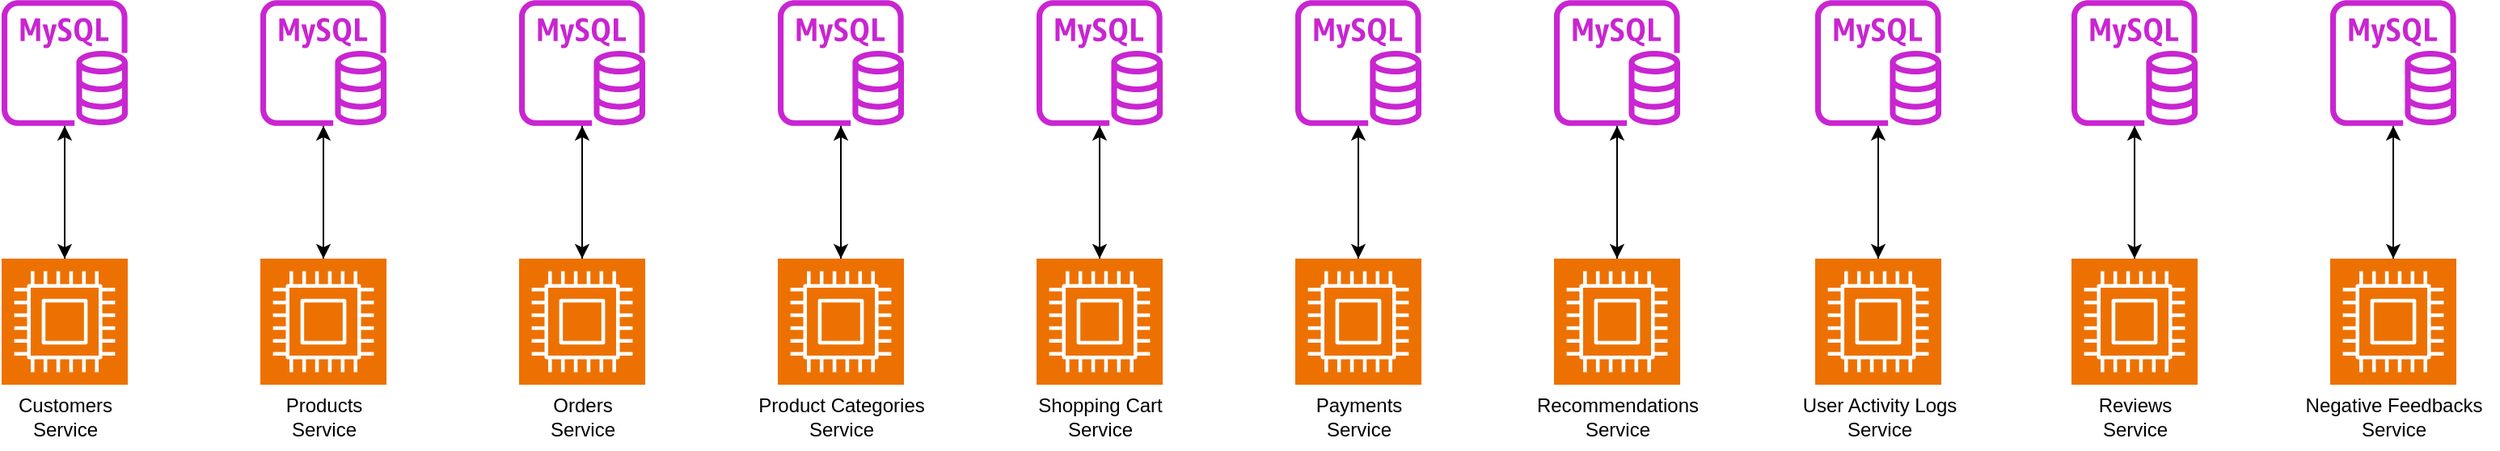 <mxfile version="24.7.17">
  <diagram name="Página-1" id="aEjdef9hXo9N8EUUk8QP">
    <mxGraphModel dx="2514" dy="986" grid="1" gridSize="10" guides="1" tooltips="1" connect="1" arrows="1" fold="1" page="1" pageScale="1" pageWidth="827" pageHeight="1169" math="0" shadow="0">
      <root>
        <mxCell id="0" />
        <mxCell id="1" parent="0" />
        <mxCell id="WJp8ILU4OvAt7XPxl4bj-33" style="edgeStyle=orthogonalEdgeStyle;rounded=0;orthogonalLoop=1;jettySize=auto;html=1;" edge="1" parent="1" source="WJp8ILU4OvAt7XPxl4bj-1" target="WJp8ILU4OvAt7XPxl4bj-29">
          <mxGeometry relative="1" as="geometry" />
        </mxCell>
        <mxCell id="WJp8ILU4OvAt7XPxl4bj-1" value="" style="sketch=0;points=[[0,0,0],[0.25,0,0],[0.5,0,0],[0.75,0,0],[1,0,0],[0,1,0],[0.25,1,0],[0.5,1,0],[0.75,1,0],[1,1,0],[0,0.25,0],[0,0.5,0],[0,0.75,0],[1,0.25,0],[1,0.5,0],[1,0.75,0]];outlineConnect=0;fontColor=#232F3E;fillColor=#ED7100;strokeColor=#ffffff;dashed=0;verticalLabelPosition=bottom;verticalAlign=top;align=center;html=1;fontSize=12;fontStyle=0;aspect=fixed;shape=mxgraph.aws4.resourceIcon;resIcon=mxgraph.aws4.compute;" vertex="1" parent="1">
          <mxGeometry x="-717" y="467" width="78" height="78" as="geometry" />
        </mxCell>
        <mxCell id="WJp8ILU4OvAt7XPxl4bj-2" value="Customers&lt;div&gt;Service&lt;/div&gt;" style="text;html=1;align=center;verticalAlign=middle;resizable=0;points=[];autosize=1;strokeColor=none;fillColor=none;" vertex="1" parent="1">
          <mxGeometry x="-718" y="545" width="80" height="40" as="geometry" />
        </mxCell>
        <mxCell id="WJp8ILU4OvAt7XPxl4bj-31" style="edgeStyle=orthogonalEdgeStyle;rounded=0;orthogonalLoop=1;jettySize=auto;html=1;" edge="1" parent="1" source="WJp8ILU4OvAt7XPxl4bj-3" target="WJp8ILU4OvAt7XPxl4bj-30">
          <mxGeometry relative="1" as="geometry" />
        </mxCell>
        <mxCell id="WJp8ILU4OvAt7XPxl4bj-3" value="" style="sketch=0;points=[[0,0,0],[0.25,0,0],[0.5,0,0],[0.75,0,0],[1,0,0],[0,1,0],[0.25,1,0],[0.5,1,0],[0.75,1,0],[1,1,0],[0,0.25,0],[0,0.5,0],[0,0.75,0],[1,0.25,0],[1,0.5,0],[1,0.75,0]];outlineConnect=0;fontColor=#232F3E;fillColor=#ED7100;strokeColor=#ffffff;dashed=0;verticalLabelPosition=bottom;verticalAlign=top;align=center;html=1;fontSize=12;fontStyle=0;aspect=fixed;shape=mxgraph.aws4.resourceIcon;resIcon=mxgraph.aws4.compute;" vertex="1" parent="1">
          <mxGeometry x="-557" y="467" width="78" height="78" as="geometry" />
        </mxCell>
        <mxCell id="WJp8ILU4OvAt7XPxl4bj-4" value="Products&lt;div&gt;Service&lt;/div&gt;" style="text;html=1;align=center;verticalAlign=middle;resizable=0;points=[];autosize=1;strokeColor=none;fillColor=none;" vertex="1" parent="1">
          <mxGeometry x="-553" y="545" width="70" height="40" as="geometry" />
        </mxCell>
        <mxCell id="WJp8ILU4OvAt7XPxl4bj-36" value="" style="edgeStyle=orthogonalEdgeStyle;rounded=0;orthogonalLoop=1;jettySize=auto;html=1;" edge="1" parent="1" source="WJp8ILU4OvAt7XPxl4bj-5" target="WJp8ILU4OvAt7XPxl4bj-35">
          <mxGeometry relative="1" as="geometry" />
        </mxCell>
        <mxCell id="WJp8ILU4OvAt7XPxl4bj-5" value="" style="sketch=0;points=[[0,0,0],[0.25,0,0],[0.5,0,0],[0.75,0,0],[1,0,0],[0,1,0],[0.25,1,0],[0.5,1,0],[0.75,1,0],[1,1,0],[0,0.25,0],[0,0.5,0],[0,0.75,0],[1,0.25,0],[1,0.5,0],[1,0.75,0]];outlineConnect=0;fontColor=#232F3E;fillColor=#ED7100;strokeColor=#ffffff;dashed=0;verticalLabelPosition=bottom;verticalAlign=top;align=center;html=1;fontSize=12;fontStyle=0;aspect=fixed;shape=mxgraph.aws4.resourceIcon;resIcon=mxgraph.aws4.compute;" vertex="1" parent="1">
          <mxGeometry x="-397" y="467" width="78" height="78" as="geometry" />
        </mxCell>
        <mxCell id="WJp8ILU4OvAt7XPxl4bj-6" value="Orders&lt;div&gt;Service&lt;/div&gt;" style="text;html=1;align=center;verticalAlign=middle;resizable=0;points=[];autosize=1;strokeColor=none;fillColor=none;" vertex="1" parent="1">
          <mxGeometry x="-388" y="545" width="60" height="40" as="geometry" />
        </mxCell>
        <mxCell id="WJp8ILU4OvAt7XPxl4bj-45" value="" style="edgeStyle=orthogonalEdgeStyle;rounded=0;orthogonalLoop=1;jettySize=auto;html=1;" edge="1" parent="1" source="WJp8ILU4OvAt7XPxl4bj-7" target="WJp8ILU4OvAt7XPxl4bj-38">
          <mxGeometry relative="1" as="geometry" />
        </mxCell>
        <mxCell id="WJp8ILU4OvAt7XPxl4bj-7" value="" style="sketch=0;points=[[0,0,0],[0.25,0,0],[0.5,0,0],[0.75,0,0],[1,0,0],[0,1,0],[0.25,1,0],[0.5,1,0],[0.75,1,0],[1,1,0],[0,0.25,0],[0,0.5,0],[0,0.75,0],[1,0.25,0],[1,0.5,0],[1,0.75,0]];outlineConnect=0;fontColor=#232F3E;fillColor=#ED7100;strokeColor=#ffffff;dashed=0;verticalLabelPosition=bottom;verticalAlign=top;align=center;html=1;fontSize=12;fontStyle=0;aspect=fixed;shape=mxgraph.aws4.resourceIcon;resIcon=mxgraph.aws4.compute;" vertex="1" parent="1">
          <mxGeometry x="-237" y="467" width="78" height="78" as="geometry" />
        </mxCell>
        <mxCell id="WJp8ILU4OvAt7XPxl4bj-8" value="Product Categories&lt;div&gt;Service&lt;/div&gt;" style="text;html=1;align=center;verticalAlign=middle;resizable=0;points=[];autosize=1;strokeColor=none;fillColor=none;" vertex="1" parent="1">
          <mxGeometry x="-263" y="545" width="130" height="40" as="geometry" />
        </mxCell>
        <mxCell id="WJp8ILU4OvAt7XPxl4bj-47" value="" style="edgeStyle=orthogonalEdgeStyle;rounded=0;orthogonalLoop=1;jettySize=auto;html=1;" edge="1" parent="1" source="WJp8ILU4OvAt7XPxl4bj-9" target="WJp8ILU4OvAt7XPxl4bj-39">
          <mxGeometry relative="1" as="geometry" />
        </mxCell>
        <mxCell id="WJp8ILU4OvAt7XPxl4bj-9" value="" style="sketch=0;points=[[0,0,0],[0.25,0,0],[0.5,0,0],[0.75,0,0],[1,0,0],[0,1,0],[0.25,1,0],[0.5,1,0],[0.75,1,0],[1,1,0],[0,0.25,0],[0,0.5,0],[0,0.75,0],[1,0.25,0],[1,0.5,0],[1,0.75,0]];outlineConnect=0;fontColor=#232F3E;fillColor=#ED7100;strokeColor=#ffffff;dashed=0;verticalLabelPosition=bottom;verticalAlign=top;align=center;html=1;fontSize=12;fontStyle=0;aspect=fixed;shape=mxgraph.aws4.resourceIcon;resIcon=mxgraph.aws4.compute;" vertex="1" parent="1">
          <mxGeometry x="-77" y="467" width="78" height="78" as="geometry" />
        </mxCell>
        <mxCell id="WJp8ILU4OvAt7XPxl4bj-10" value="Shopping Cart&lt;div&gt;Service&lt;/div&gt;" style="text;html=1;align=center;verticalAlign=middle;resizable=0;points=[];autosize=1;strokeColor=none;fillColor=none;" vertex="1" parent="1">
          <mxGeometry x="-88" y="545" width="100" height="40" as="geometry" />
        </mxCell>
        <mxCell id="WJp8ILU4OvAt7XPxl4bj-49" value="" style="edgeStyle=orthogonalEdgeStyle;rounded=0;orthogonalLoop=1;jettySize=auto;html=1;" edge="1" parent="1" source="WJp8ILU4OvAt7XPxl4bj-11" target="WJp8ILU4OvAt7XPxl4bj-40">
          <mxGeometry relative="1" as="geometry" />
        </mxCell>
        <mxCell id="WJp8ILU4OvAt7XPxl4bj-11" value="" style="sketch=0;points=[[0,0,0],[0.25,0,0],[0.5,0,0],[0.75,0,0],[1,0,0],[0,1,0],[0.25,1,0],[0.5,1,0],[0.75,1,0],[1,1,0],[0,0.25,0],[0,0.5,0],[0,0.75,0],[1,0.25,0],[1,0.5,0],[1,0.75,0]];outlineConnect=0;fontColor=#232F3E;fillColor=#ED7100;strokeColor=#ffffff;dashed=0;verticalLabelPosition=bottom;verticalAlign=top;align=center;html=1;fontSize=12;fontStyle=0;aspect=fixed;shape=mxgraph.aws4.resourceIcon;resIcon=mxgraph.aws4.compute;" vertex="1" parent="1">
          <mxGeometry x="83" y="467" width="78" height="78" as="geometry" />
        </mxCell>
        <mxCell id="WJp8ILU4OvAt7XPxl4bj-12" value="Payments&lt;div&gt;Service&lt;/div&gt;" style="text;html=1;align=center;verticalAlign=middle;resizable=0;points=[];autosize=1;strokeColor=none;fillColor=none;" vertex="1" parent="1">
          <mxGeometry x="82" y="545" width="80" height="40" as="geometry" />
        </mxCell>
        <mxCell id="WJp8ILU4OvAt7XPxl4bj-51" value="" style="edgeStyle=orthogonalEdgeStyle;rounded=0;orthogonalLoop=1;jettySize=auto;html=1;" edge="1" parent="1" source="WJp8ILU4OvAt7XPxl4bj-13" target="WJp8ILU4OvAt7XPxl4bj-41">
          <mxGeometry relative="1" as="geometry" />
        </mxCell>
        <mxCell id="WJp8ILU4OvAt7XPxl4bj-13" value="" style="sketch=0;points=[[0,0,0],[0.25,0,0],[0.5,0,0],[0.75,0,0],[1,0,0],[0,1,0],[0.25,1,0],[0.5,1,0],[0.75,1,0],[1,1,0],[0,0.25,0],[0,0.5,0],[0,0.75,0],[1,0.25,0],[1,0.5,0],[1,0.75,0]];outlineConnect=0;fontColor=#232F3E;fillColor=#ED7100;strokeColor=#ffffff;dashed=0;verticalLabelPosition=bottom;verticalAlign=top;align=center;html=1;fontSize=12;fontStyle=0;aspect=fixed;shape=mxgraph.aws4.resourceIcon;resIcon=mxgraph.aws4.compute;" vertex="1" parent="1">
          <mxGeometry x="243" y="467" width="78" height="78" as="geometry" />
        </mxCell>
        <mxCell id="WJp8ILU4OvAt7XPxl4bj-14" value="Recommendations&lt;div&gt;Service&lt;/div&gt;" style="text;html=1;align=center;verticalAlign=middle;resizable=0;points=[];autosize=1;strokeColor=none;fillColor=none;" vertex="1" parent="1">
          <mxGeometry x="222" y="545" width="120" height="40" as="geometry" />
        </mxCell>
        <mxCell id="WJp8ILU4OvAt7XPxl4bj-53" value="" style="edgeStyle=orthogonalEdgeStyle;rounded=0;orthogonalLoop=1;jettySize=auto;html=1;" edge="1" parent="1" source="WJp8ILU4OvAt7XPxl4bj-15" target="WJp8ILU4OvAt7XPxl4bj-42">
          <mxGeometry relative="1" as="geometry" />
        </mxCell>
        <mxCell id="WJp8ILU4OvAt7XPxl4bj-15" value="" style="sketch=0;points=[[0,0,0],[0.25,0,0],[0.5,0,0],[0.75,0,0],[1,0,0],[0,1,0],[0.25,1,0],[0.5,1,0],[0.75,1,0],[1,1,0],[0,0.25,0],[0,0.5,0],[0,0.75,0],[1,0.25,0],[1,0.5,0],[1,0.75,0]];outlineConnect=0;fontColor=#232F3E;fillColor=#ED7100;strokeColor=#ffffff;dashed=0;verticalLabelPosition=bottom;verticalAlign=top;align=center;html=1;fontSize=12;fontStyle=0;aspect=fixed;shape=mxgraph.aws4.resourceIcon;resIcon=mxgraph.aws4.compute;" vertex="1" parent="1">
          <mxGeometry x="404.5" y="467" width="78" height="78" as="geometry" />
        </mxCell>
        <mxCell id="WJp8ILU4OvAt7XPxl4bj-16" value="User Activity Logs&lt;div&gt;Service&lt;/div&gt;" style="text;html=1;align=center;verticalAlign=middle;resizable=0;points=[];autosize=1;strokeColor=none;fillColor=none;" vertex="1" parent="1">
          <mxGeometry x="384" y="545" width="120" height="40" as="geometry" />
        </mxCell>
        <mxCell id="WJp8ILU4OvAt7XPxl4bj-55" value="" style="edgeStyle=orthogonalEdgeStyle;rounded=0;orthogonalLoop=1;jettySize=auto;html=1;" edge="1" parent="1" source="WJp8ILU4OvAt7XPxl4bj-17" target="WJp8ILU4OvAt7XPxl4bj-43">
          <mxGeometry relative="1" as="geometry" />
        </mxCell>
        <mxCell id="WJp8ILU4OvAt7XPxl4bj-17" value="" style="sketch=0;points=[[0,0,0],[0.25,0,0],[0.5,0,0],[0.75,0,0],[1,0,0],[0,1,0],[0.25,1,0],[0.5,1,0],[0.75,1,0],[1,1,0],[0,0.25,0],[0,0.5,0],[0,0.75,0],[1,0.25,0],[1,0.5,0],[1,0.75,0]];outlineConnect=0;fontColor=#232F3E;fillColor=#ED7100;strokeColor=#ffffff;dashed=0;verticalLabelPosition=bottom;verticalAlign=top;align=center;html=1;fontSize=12;fontStyle=0;aspect=fixed;shape=mxgraph.aws4.resourceIcon;resIcon=mxgraph.aws4.compute;" vertex="1" parent="1">
          <mxGeometry x="563" y="467" width="78" height="78" as="geometry" />
        </mxCell>
        <mxCell id="WJp8ILU4OvAt7XPxl4bj-18" value="Reviews&lt;div&gt;Service&lt;/div&gt;" style="text;html=1;align=center;verticalAlign=middle;resizable=0;points=[];autosize=1;strokeColor=none;fillColor=none;" vertex="1" parent="1">
          <mxGeometry x="567" y="545" width="70" height="40" as="geometry" />
        </mxCell>
        <mxCell id="WJp8ILU4OvAt7XPxl4bj-57" value="" style="edgeStyle=orthogonalEdgeStyle;rounded=0;orthogonalLoop=1;jettySize=auto;html=1;" edge="1" parent="1" source="WJp8ILU4OvAt7XPxl4bj-19" target="WJp8ILU4OvAt7XPxl4bj-44">
          <mxGeometry relative="1" as="geometry" />
        </mxCell>
        <mxCell id="WJp8ILU4OvAt7XPxl4bj-19" value="" style="sketch=0;points=[[0,0,0],[0.25,0,0],[0.5,0,0],[0.75,0,0],[1,0,0],[0,1,0],[0.25,1,0],[0.5,1,0],[0.75,1,0],[1,1,0],[0,0.25,0],[0,0.5,0],[0,0.75,0],[1,0.25,0],[1,0.5,0],[1,0.75,0]];outlineConnect=0;fontColor=#232F3E;fillColor=#ED7100;strokeColor=#ffffff;dashed=0;verticalLabelPosition=bottom;verticalAlign=top;align=center;html=1;fontSize=12;fontStyle=0;aspect=fixed;shape=mxgraph.aws4.resourceIcon;resIcon=mxgraph.aws4.compute;" vertex="1" parent="1">
          <mxGeometry x="723" y="467" width="78" height="78" as="geometry" />
        </mxCell>
        <mxCell id="WJp8ILU4OvAt7XPxl4bj-20" value="Negative Feedbacks&lt;div&gt;Service&lt;/div&gt;" style="text;html=1;align=center;verticalAlign=middle;resizable=0;points=[];autosize=1;strokeColor=none;fillColor=none;" vertex="1" parent="1">
          <mxGeometry x="697" y="545" width="130" height="40" as="geometry" />
        </mxCell>
        <mxCell id="WJp8ILU4OvAt7XPxl4bj-29" value="" style="sketch=0;outlineConnect=0;fontColor=#232F3E;gradientColor=none;fillColor=#C925D1;strokeColor=none;dashed=0;verticalLabelPosition=bottom;verticalAlign=top;align=center;html=1;fontSize=12;fontStyle=0;aspect=fixed;pointerEvents=1;shape=mxgraph.aws4.rds_mysql_instance;" vertex="1" parent="1">
          <mxGeometry x="-717" y="307" width="78" height="78" as="geometry" />
        </mxCell>
        <mxCell id="WJp8ILU4OvAt7XPxl4bj-30" value="" style="sketch=0;outlineConnect=0;fontColor=#232F3E;gradientColor=none;fillColor=#C925D1;strokeColor=none;dashed=0;verticalLabelPosition=bottom;verticalAlign=top;align=center;html=1;fontSize=12;fontStyle=0;aspect=fixed;pointerEvents=1;shape=mxgraph.aws4.rds_mysql_instance;" vertex="1" parent="1">
          <mxGeometry x="-557" y="307" width="78" height="78" as="geometry" />
        </mxCell>
        <mxCell id="WJp8ILU4OvAt7XPxl4bj-32" style="edgeStyle=orthogonalEdgeStyle;rounded=0;orthogonalLoop=1;jettySize=auto;html=1;entryX=0.5;entryY=0;entryDx=0;entryDy=0;entryPerimeter=0;" edge="1" parent="1" source="WJp8ILU4OvAt7XPxl4bj-30" target="WJp8ILU4OvAt7XPxl4bj-3">
          <mxGeometry relative="1" as="geometry" />
        </mxCell>
        <mxCell id="WJp8ILU4OvAt7XPxl4bj-34" style="edgeStyle=orthogonalEdgeStyle;rounded=0;orthogonalLoop=1;jettySize=auto;html=1;entryX=0.5;entryY=0;entryDx=0;entryDy=0;entryPerimeter=0;" edge="1" parent="1" source="WJp8ILU4OvAt7XPxl4bj-29" target="WJp8ILU4OvAt7XPxl4bj-1">
          <mxGeometry relative="1" as="geometry" />
        </mxCell>
        <mxCell id="WJp8ILU4OvAt7XPxl4bj-35" value="" style="sketch=0;outlineConnect=0;fontColor=#232F3E;gradientColor=none;fillColor=#C925D1;strokeColor=none;dashed=0;verticalLabelPosition=bottom;verticalAlign=top;align=center;html=1;fontSize=12;fontStyle=0;aspect=fixed;pointerEvents=1;shape=mxgraph.aws4.rds_mysql_instance;" vertex="1" parent="1">
          <mxGeometry x="-397" y="307" width="78" height="78" as="geometry" />
        </mxCell>
        <mxCell id="WJp8ILU4OvAt7XPxl4bj-37" style="edgeStyle=orthogonalEdgeStyle;rounded=0;orthogonalLoop=1;jettySize=auto;html=1;entryX=0.5;entryY=0;entryDx=0;entryDy=0;entryPerimeter=0;" edge="1" parent="1" source="WJp8ILU4OvAt7XPxl4bj-35" target="WJp8ILU4OvAt7XPxl4bj-5">
          <mxGeometry relative="1" as="geometry" />
        </mxCell>
        <mxCell id="WJp8ILU4OvAt7XPxl4bj-38" value="" style="sketch=0;outlineConnect=0;fontColor=#232F3E;gradientColor=none;fillColor=#C925D1;strokeColor=none;dashed=0;verticalLabelPosition=bottom;verticalAlign=top;align=center;html=1;fontSize=12;fontStyle=0;aspect=fixed;pointerEvents=1;shape=mxgraph.aws4.rds_mysql_instance;" vertex="1" parent="1">
          <mxGeometry x="-237" y="307" width="78" height="78" as="geometry" />
        </mxCell>
        <mxCell id="WJp8ILU4OvAt7XPxl4bj-39" value="" style="sketch=0;outlineConnect=0;fontColor=#232F3E;gradientColor=none;fillColor=#C925D1;strokeColor=none;dashed=0;verticalLabelPosition=bottom;verticalAlign=top;align=center;html=1;fontSize=12;fontStyle=0;aspect=fixed;pointerEvents=1;shape=mxgraph.aws4.rds_mysql_instance;" vertex="1" parent="1">
          <mxGeometry x="-77" y="307" width="78" height="78" as="geometry" />
        </mxCell>
        <mxCell id="WJp8ILU4OvAt7XPxl4bj-40" value="" style="sketch=0;outlineConnect=0;fontColor=#232F3E;gradientColor=none;fillColor=#C925D1;strokeColor=none;dashed=0;verticalLabelPosition=bottom;verticalAlign=top;align=center;html=1;fontSize=12;fontStyle=0;aspect=fixed;pointerEvents=1;shape=mxgraph.aws4.rds_mysql_instance;" vertex="1" parent="1">
          <mxGeometry x="83" y="307" width="78" height="78" as="geometry" />
        </mxCell>
        <mxCell id="WJp8ILU4OvAt7XPxl4bj-41" value="" style="sketch=0;outlineConnect=0;fontColor=#232F3E;gradientColor=none;fillColor=#C925D1;strokeColor=none;dashed=0;verticalLabelPosition=bottom;verticalAlign=top;align=center;html=1;fontSize=12;fontStyle=0;aspect=fixed;pointerEvents=1;shape=mxgraph.aws4.rds_mysql_instance;" vertex="1" parent="1">
          <mxGeometry x="243" y="307" width="78" height="78" as="geometry" />
        </mxCell>
        <mxCell id="WJp8ILU4OvAt7XPxl4bj-42" value="" style="sketch=0;outlineConnect=0;fontColor=#232F3E;gradientColor=none;fillColor=#C925D1;strokeColor=none;dashed=0;verticalLabelPosition=bottom;verticalAlign=top;align=center;html=1;fontSize=12;fontStyle=0;aspect=fixed;pointerEvents=1;shape=mxgraph.aws4.rds_mysql_instance;" vertex="1" parent="1">
          <mxGeometry x="404.5" y="307" width="78" height="78" as="geometry" />
        </mxCell>
        <mxCell id="WJp8ILU4OvAt7XPxl4bj-56" style="edgeStyle=orthogonalEdgeStyle;rounded=0;orthogonalLoop=1;jettySize=auto;html=1;" edge="1" parent="1" source="WJp8ILU4OvAt7XPxl4bj-43" target="WJp8ILU4OvAt7XPxl4bj-17">
          <mxGeometry relative="1" as="geometry" />
        </mxCell>
        <mxCell id="WJp8ILU4OvAt7XPxl4bj-43" value="" style="sketch=0;outlineConnect=0;fontColor=#232F3E;gradientColor=none;fillColor=#C925D1;strokeColor=none;dashed=0;verticalLabelPosition=bottom;verticalAlign=top;align=center;html=1;fontSize=12;fontStyle=0;aspect=fixed;pointerEvents=1;shape=mxgraph.aws4.rds_mysql_instance;" vertex="1" parent="1">
          <mxGeometry x="563" y="307" width="78" height="78" as="geometry" />
        </mxCell>
        <mxCell id="WJp8ILU4OvAt7XPxl4bj-44" value="" style="sketch=0;outlineConnect=0;fontColor=#232F3E;gradientColor=none;fillColor=#C925D1;strokeColor=none;dashed=0;verticalLabelPosition=bottom;verticalAlign=top;align=center;html=1;fontSize=12;fontStyle=0;aspect=fixed;pointerEvents=1;shape=mxgraph.aws4.rds_mysql_instance;" vertex="1" parent="1">
          <mxGeometry x="723" y="307" width="78" height="78" as="geometry" />
        </mxCell>
        <mxCell id="WJp8ILU4OvAt7XPxl4bj-46" style="edgeStyle=orthogonalEdgeStyle;rounded=0;orthogonalLoop=1;jettySize=auto;html=1;entryX=0.5;entryY=0;entryDx=0;entryDy=0;entryPerimeter=0;" edge="1" parent="1" source="WJp8ILU4OvAt7XPxl4bj-38" target="WJp8ILU4OvAt7XPxl4bj-7">
          <mxGeometry relative="1" as="geometry" />
        </mxCell>
        <mxCell id="WJp8ILU4OvAt7XPxl4bj-48" style="edgeStyle=orthogonalEdgeStyle;rounded=0;orthogonalLoop=1;jettySize=auto;html=1;entryX=0.5;entryY=0;entryDx=0;entryDy=0;entryPerimeter=0;" edge="1" parent="1" source="WJp8ILU4OvAt7XPxl4bj-39" target="WJp8ILU4OvAt7XPxl4bj-9">
          <mxGeometry relative="1" as="geometry" />
        </mxCell>
        <mxCell id="WJp8ILU4OvAt7XPxl4bj-50" style="edgeStyle=orthogonalEdgeStyle;rounded=0;orthogonalLoop=1;jettySize=auto;html=1;entryX=0.5;entryY=0;entryDx=0;entryDy=0;entryPerimeter=0;" edge="1" parent="1" source="WJp8ILU4OvAt7XPxl4bj-40" target="WJp8ILU4OvAt7XPxl4bj-11">
          <mxGeometry relative="1" as="geometry" />
        </mxCell>
        <mxCell id="WJp8ILU4OvAt7XPxl4bj-52" style="edgeStyle=orthogonalEdgeStyle;rounded=0;orthogonalLoop=1;jettySize=auto;html=1;entryX=0.5;entryY=0;entryDx=0;entryDy=0;entryPerimeter=0;" edge="1" parent="1" source="WJp8ILU4OvAt7XPxl4bj-41" target="WJp8ILU4OvAt7XPxl4bj-13">
          <mxGeometry relative="1" as="geometry" />
        </mxCell>
        <mxCell id="WJp8ILU4OvAt7XPxl4bj-54" style="edgeStyle=orthogonalEdgeStyle;rounded=0;orthogonalLoop=1;jettySize=auto;html=1;entryX=0.5;entryY=0;entryDx=0;entryDy=0;entryPerimeter=0;" edge="1" parent="1" source="WJp8ILU4OvAt7XPxl4bj-42" target="WJp8ILU4OvAt7XPxl4bj-15">
          <mxGeometry relative="1" as="geometry" />
        </mxCell>
        <mxCell id="WJp8ILU4OvAt7XPxl4bj-58" style="edgeStyle=orthogonalEdgeStyle;rounded=0;orthogonalLoop=1;jettySize=auto;html=1;entryX=0.5;entryY=0;entryDx=0;entryDy=0;entryPerimeter=0;" edge="1" parent="1" source="WJp8ILU4OvAt7XPxl4bj-44" target="WJp8ILU4OvAt7XPxl4bj-19">
          <mxGeometry relative="1" as="geometry" />
        </mxCell>
      </root>
    </mxGraphModel>
  </diagram>
</mxfile>
